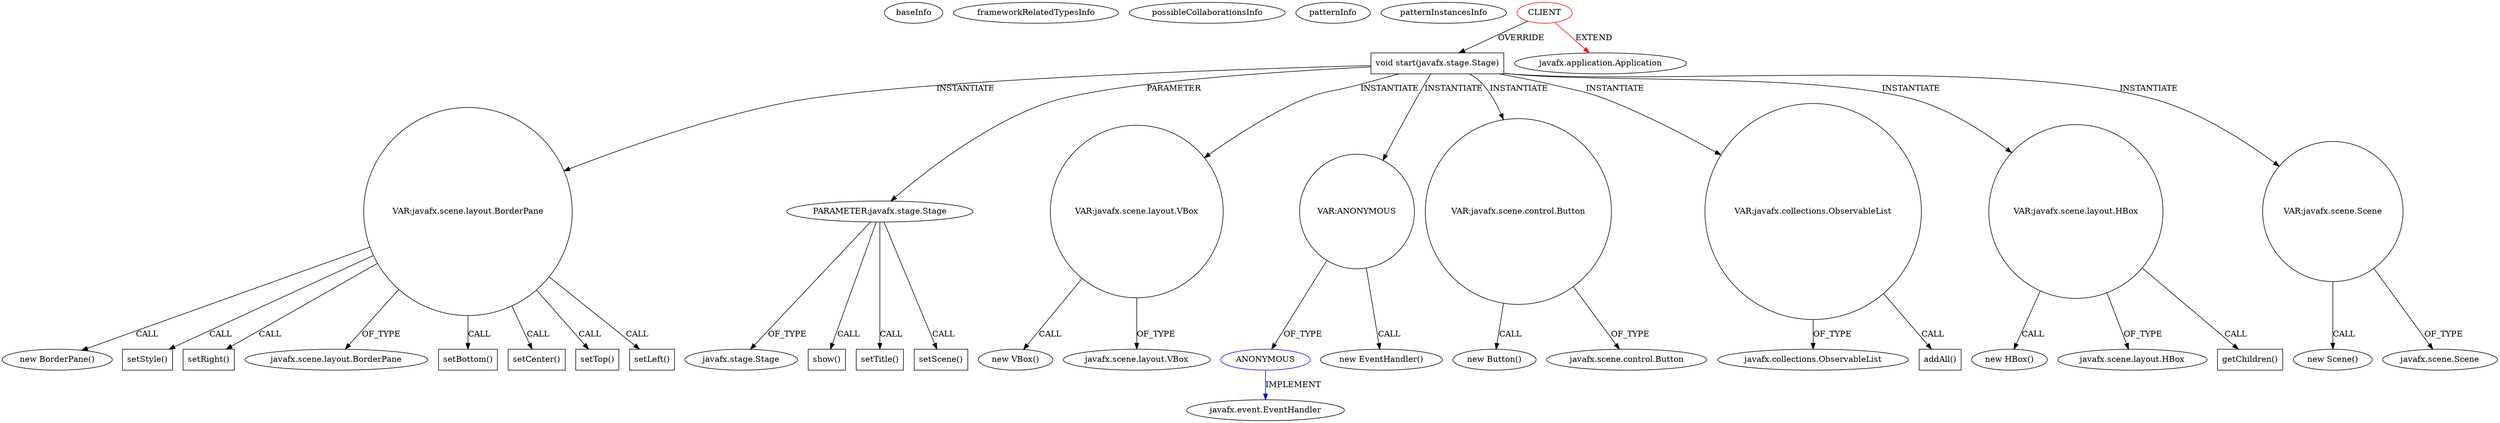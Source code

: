 digraph {
baseInfo[graphId=1206,category="pattern",isAnonymous=false,possibleRelation=true]
frameworkRelatedTypesInfo[0="javafx.application.Application"]
possibleCollaborationsInfo[0="1206~INSTANTIATION-OVERRIDING_METHOD_DECLARATION-~javafx.application.Application ~javafx.event.EventHandler ~false~true"]
patternInfo[frequency=2.0,patternRootClient=0]
patternInstancesInfo[0="Totenfluch-TPrivateChat-Client~/Totenfluch-TPrivateChat-Client/TPrivateChat-Client-master/TPvtChat-C/src/me/Totenfluch/pack/Main.java~Main~1483",1="ChrisWongAtCUHK-JavaFX~/ChrisWongAtCUHK-JavaFX/JavaFX-master/javaaboutcom/src/javafx/layouts/BorderPaneExample.java~BorderPaneExample~248"]
21[label="new BorderPane()",vertexType="CONSTRUCTOR_CALL",isFrameworkType=false]
22[label="VAR:javafx.scene.layout.BorderPane",vertexType="VARIABLE_EXPRESION",isFrameworkType=false,shape=circle]
27[label="setStyle()",vertexType="INSIDE_CALL",isFrameworkType=false,shape=box]
33[label="setRight()",vertexType="INSIDE_CALL",isFrameworkType=false,shape=box]
23[label="javafx.scene.layout.BorderPane",vertexType="FRAMEWORK_CLASS_TYPE",isFrameworkType=false]
37[label="setBottom()",vertexType="INSIDE_CALL",isFrameworkType=false,shape=box]
35[label="setCenter()",vertexType="INSIDE_CALL",isFrameworkType=false,shape=box]
12[label="void start(javafx.stage.Stage)",vertexType="OVERRIDING_METHOD_DECLARATION",isFrameworkType=false,shape=box]
0[label="CLIENT",vertexType="ROOT_CLIENT_CLASS_DECLARATION",isFrameworkType=false,color=red]
13[label="PARAMETER:javafx.stage.Stage",vertexType="PARAMETER_DECLARATION",isFrameworkType=false]
29[label="setTop()",vertexType="INSIDE_CALL",isFrameworkType=false,shape=box]
16[label="VAR:javafx.scene.layout.VBox",vertexType="VARIABLE_EXPRESION",isFrameworkType=false,shape=circle]
61[label="VAR:ANONYMOUS",vertexType="VARIABLE_EXPRESION",isFrameworkType=false,shape=circle]
14[label="javafx.stage.Stage",vertexType="FRAMEWORK_CLASS_TYPE",isFrameworkType=false]
1[label="javafx.application.Application",vertexType="FRAMEWORK_CLASS_TYPE",isFrameworkType=false]
56[label="VAR:javafx.scene.control.Button",vertexType="VARIABLE_EXPRESION",isFrameworkType=false,shape=circle]
15[label="new VBox()",vertexType="CONSTRUCTOR_CALL",isFrameworkType=false]
17[label="javafx.scene.layout.VBox",vertexType="FRAMEWORK_CLASS_TYPE",isFrameworkType=false]
48[label="VAR:javafx.collections.ObservableList",vertexType="VARIABLE_EXPRESION",isFrameworkType=false,shape=circle]
62[label="ANONYMOUS",vertexType="REFERENCE_ANONYMOUS_DECLARATION",isFrameworkType=false,color=blue]
60[label="new EventHandler()",vertexType="CONSTRUCTOR_CALL",isFrameworkType=false]
50[label="javafx.collections.ObservableList",vertexType="FRAMEWORK_INTERFACE_TYPE",isFrameworkType=false]
82[label="show()",vertexType="INSIDE_CALL",isFrameworkType=false,shape=box]
63[label="javafx.event.EventHandler",vertexType="FRAMEWORK_INTERFACE_TYPE",isFrameworkType=false]
55[label="new Button()",vertexType="CONSTRUCTOR_CALL",isFrameworkType=false]
19[label="VAR:javafx.scene.layout.HBox",vertexType="VARIABLE_EXPRESION",isFrameworkType=false,shape=circle]
18[label="new HBox()",vertexType="CONSTRUCTOR_CALL",isFrameworkType=false]
20[label="javafx.scene.layout.HBox",vertexType="FRAMEWORK_CLASS_TYPE",isFrameworkType=false]
67[label="getChildren()",vertexType="INSIDE_CALL",isFrameworkType=false,shape=box]
57[label="javafx.scene.control.Button",vertexType="FRAMEWORK_CLASS_TYPE",isFrameworkType=false]
78[label="setTitle()",vertexType="INSIDE_CALL",isFrameworkType=false,shape=box]
75[label="VAR:javafx.scene.Scene",vertexType="VARIABLE_EXPRESION",isFrameworkType=false,shape=circle]
74[label="new Scene()",vertexType="CONSTRUCTOR_CALL",isFrameworkType=false]
80[label="setScene()",vertexType="INSIDE_CALL",isFrameworkType=false,shape=box]
76[label="javafx.scene.Scene",vertexType="FRAMEWORK_CLASS_TYPE",isFrameworkType=false]
49[label="addAll()",vertexType="INSIDE_CALL",isFrameworkType=false,shape=box]
31[label="setLeft()",vertexType="INSIDE_CALL",isFrameworkType=false,shape=box]
22->35[label="CALL"]
12->16[label="INSTANTIATE"]
13->14[label="OF_TYPE"]
12->48[label="INSTANTIATE"]
13->80[label="CALL"]
61->62[label="OF_TYPE"]
19->67[label="CALL"]
16->15[label="CALL"]
0->12[label="OVERRIDE"]
22->37[label="CALL"]
56->57[label="OF_TYPE"]
13->78[label="CALL"]
22->23[label="OF_TYPE"]
19->20[label="OF_TYPE"]
12->56[label="INSTANTIATE"]
12->61[label="INSTANTIATE"]
75->76[label="OF_TYPE"]
22->27[label="CALL"]
12->19[label="INSTANTIATE"]
12->75[label="INSTANTIATE"]
12->22[label="INSTANTIATE"]
22->31[label="CALL"]
22->33[label="CALL"]
61->60[label="CALL"]
22->29[label="CALL"]
75->74[label="CALL"]
62->63[label="IMPLEMENT",color=blue]
13->82[label="CALL"]
48->49[label="CALL"]
22->21[label="CALL"]
56->55[label="CALL"]
16->17[label="OF_TYPE"]
0->1[label="EXTEND",color=red]
12->13[label="PARAMETER"]
48->50[label="OF_TYPE"]
19->18[label="CALL"]
}
